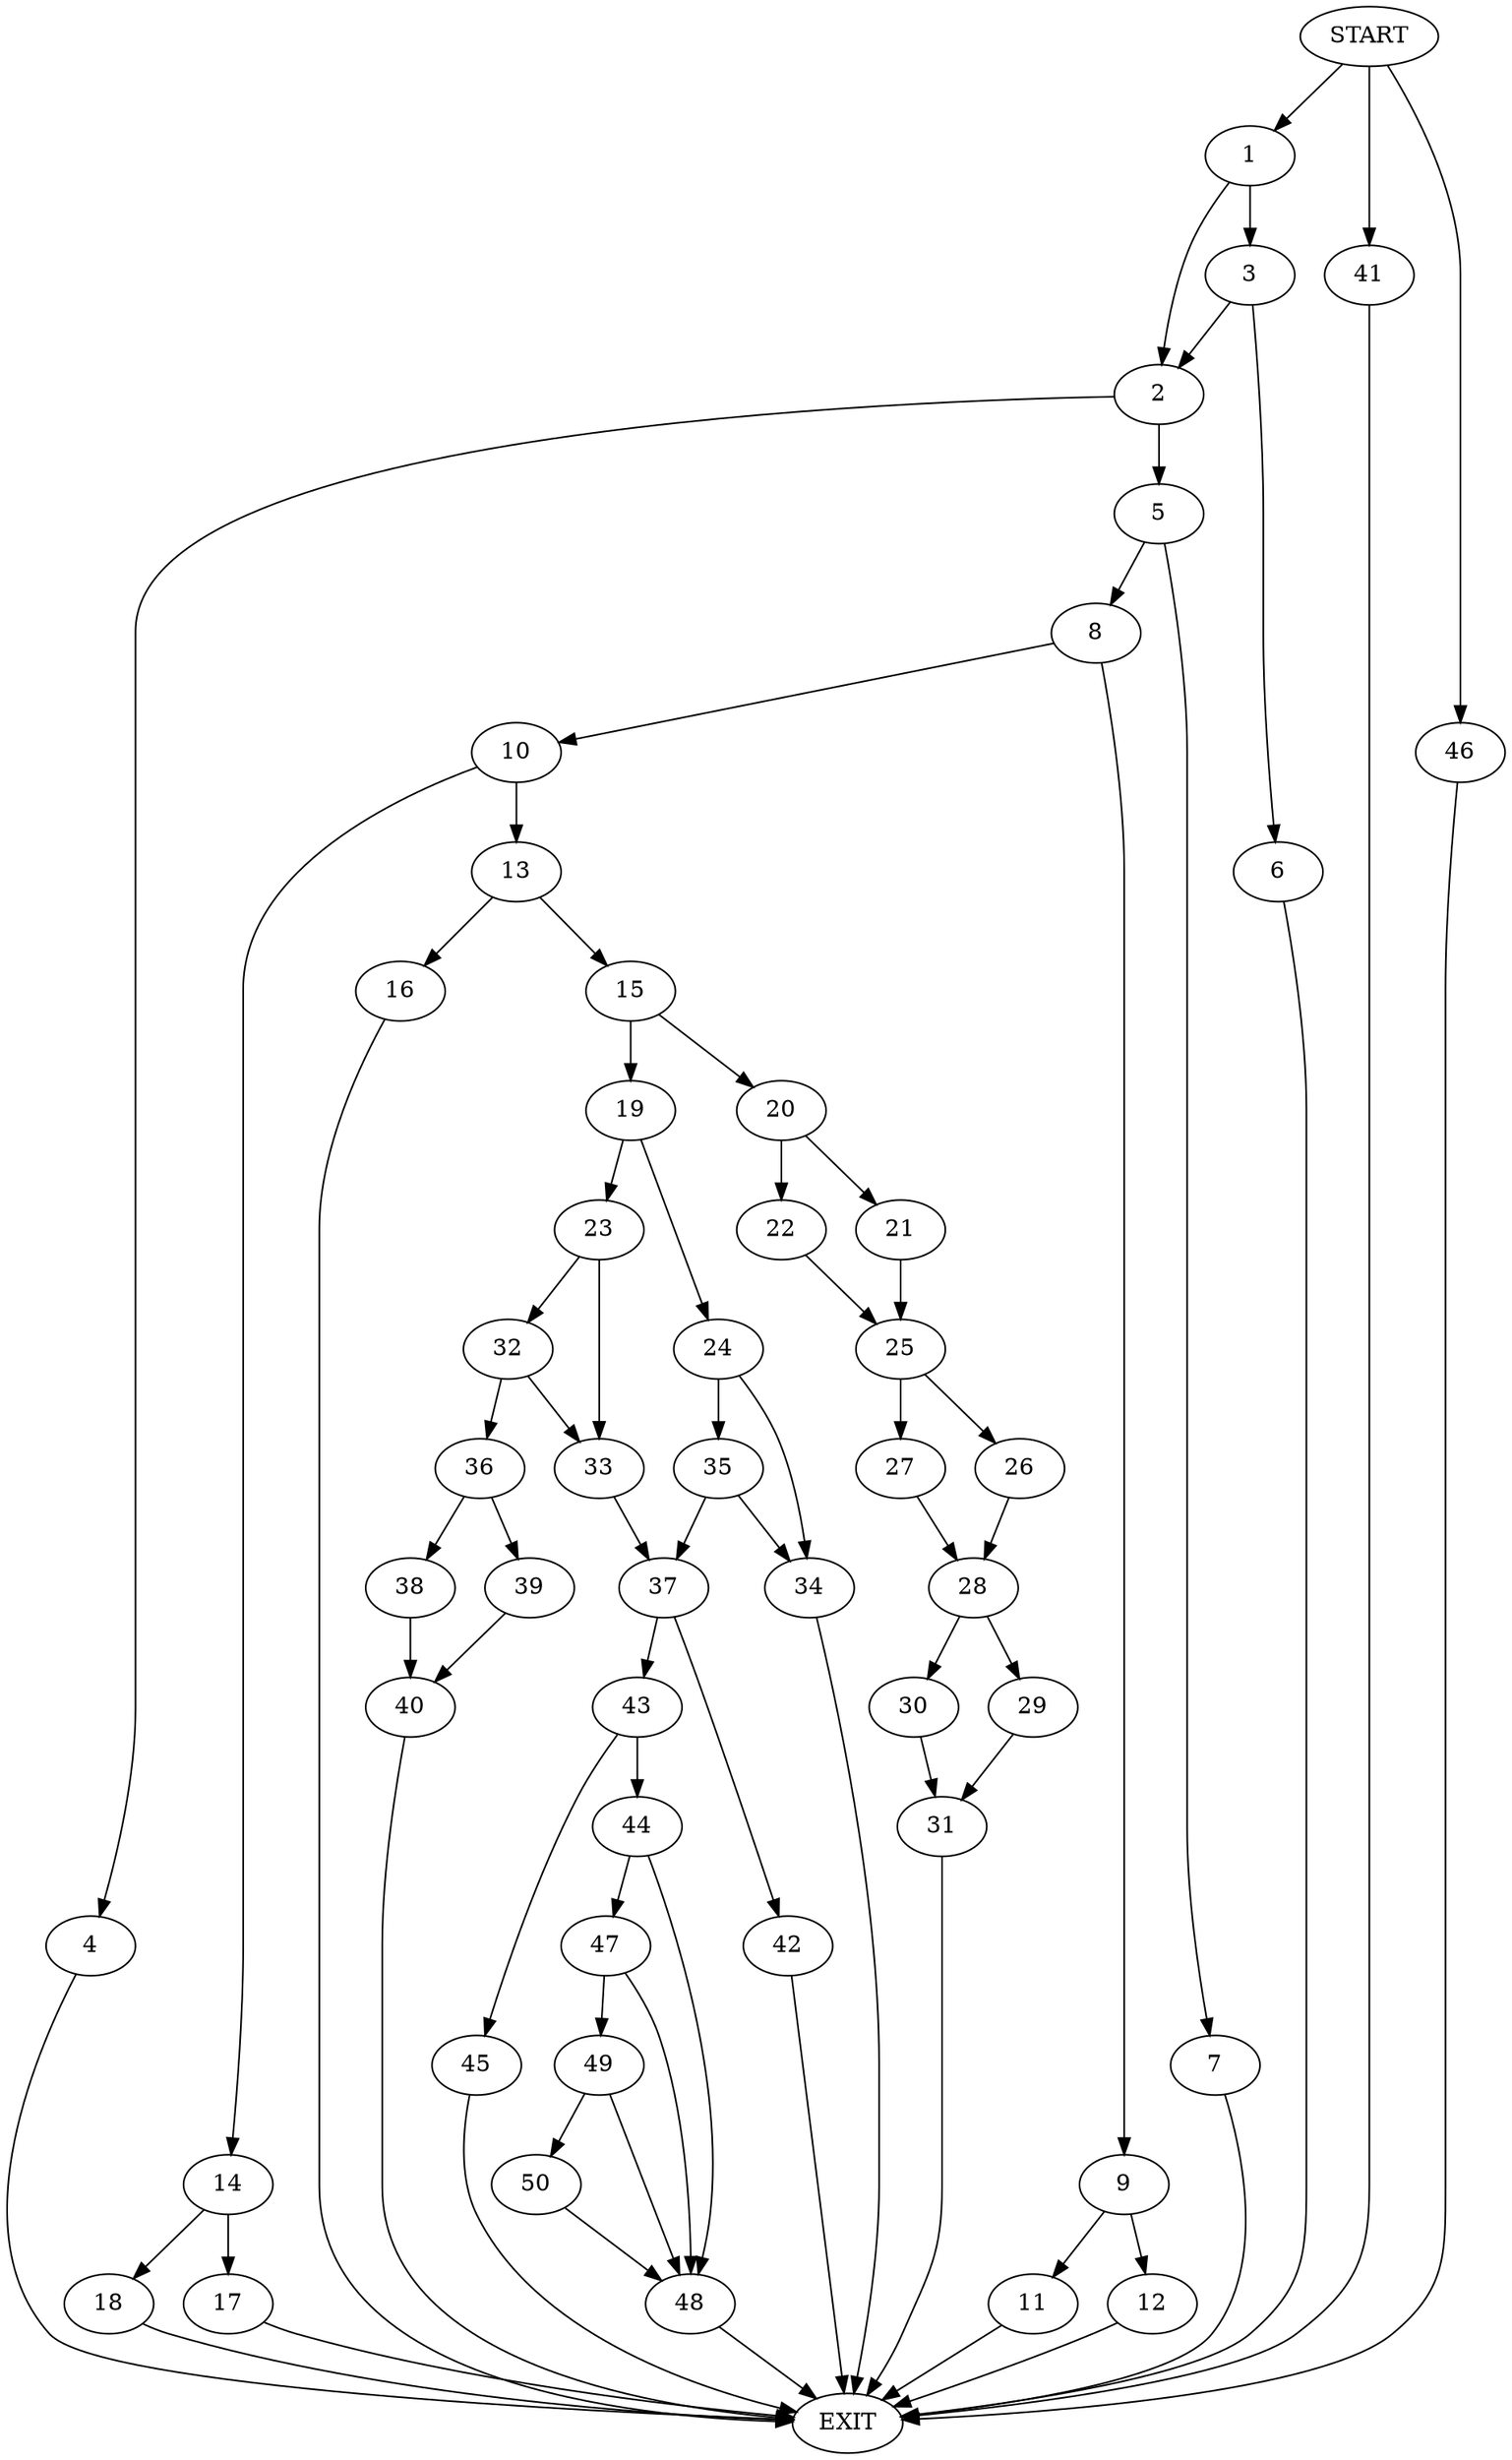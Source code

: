 digraph {
0 [label="START"]
51 [label="EXIT"]
0 -> 1
1 -> 2
1 -> 3
2 -> 4
2 -> 5
3 -> 6
3 -> 2
6 -> 51
5 -> 7
5 -> 8
4 -> 51
7 -> 51
8 -> 9
8 -> 10
9 -> 11
9 -> 12
10 -> 13
10 -> 14
12 -> 51
11 -> 51
13 -> 15
13 -> 16
14 -> 17
14 -> 18
18 -> 51
17 -> 51
15 -> 19
15 -> 20
16 -> 51
20 -> 21
20 -> 22
19 -> 23
19 -> 24
21 -> 25
22 -> 25
25 -> 26
25 -> 27
27 -> 28
26 -> 28
28 -> 29
28 -> 30
29 -> 31
30 -> 31
31 -> 51
23 -> 32
23 -> 33
24 -> 34
24 -> 35
32 -> 36
32 -> 33
33 -> 37
36 -> 38
36 -> 39
39 -> 40
38 -> 40
0 -> 41
41 -> 51
40 -> 51
37 -> 42
37 -> 43
34 -> 51
35 -> 34
35 -> 37
43 -> 44
43 -> 45
42 -> 51
0 -> 46
46 -> 51
44 -> 47
44 -> 48
45 -> 51
47 -> 49
47 -> 48
48 -> 51
49 -> 48
49 -> 50
50 -> 48
}
